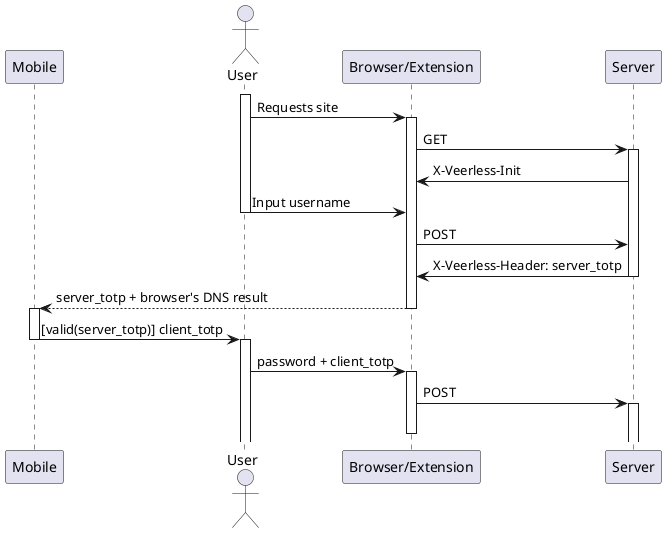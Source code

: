 @startuml

skinparam backgroundColor transparent

participant "Mobile" as M
actor User
participant "Browser/Extension" as B
participant "Server" as S

activate User
User -> B: Requests site
activate B
B -> S: GET
activate S
S -> B: X-Veerless-Init
User -> B: Input username
deactivate User
B -> S: POST
S -> B: X-Veerless-Header: server_totp
deactivate S
B --> M: server_totp + browser's DNS result
deactivate B
activate M
M->User: [valid(server_totp)] client_totp
deactivate M
activate User
User -> B: password + client_totp
activate B
B->S: POST
activate S
deactivate B

@enduml
